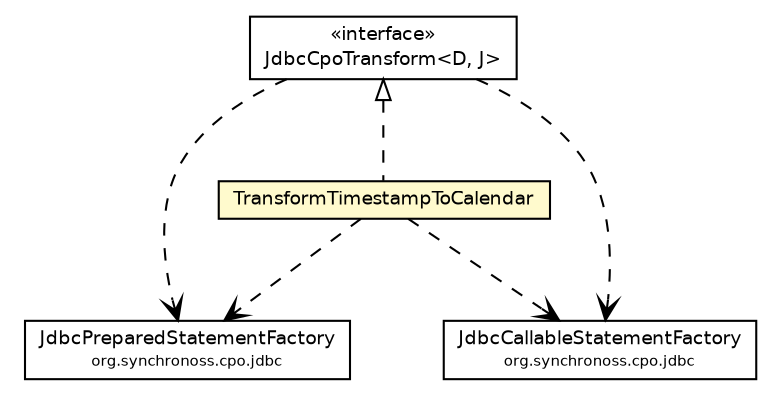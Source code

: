 #!/usr/local/bin/dot
#
# Class diagram 
# Generated by UmlGraph version 4.6 (http://www.spinellis.gr/sw/umlgraph)
#

digraph G {
	edge [fontname="Helvetica",fontsize=10,labelfontname="Helvetica",labelfontsize=10];
	node [fontname="Helvetica",fontsize=10,shape=plaintext];
	// org.synchronoss.cpo.transform.jdbc.JdbcCpoTransform<D, J>
	c34603 [label=<<table border="0" cellborder="1" cellspacing="0" cellpadding="2" port="p" href="./JdbcCpoTransform.html">
		<tr><td><table border="0" cellspacing="0" cellpadding="1">
			<tr><td> &laquo;interface&raquo; </td></tr>
			<tr><td> JdbcCpoTransform&lt;D, J&gt; </td></tr>
		</table></td></tr>
		</table>>, fontname="Helvetica", fontcolor="black", fontsize=9.0];
	// org.synchronoss.cpo.transform.jdbc.TransformTimestampToCalendar
	c34605 [label=<<table border="0" cellborder="1" cellspacing="0" cellpadding="2" port="p" bgcolor="lemonChiffon" href="./TransformTimestampToCalendar.html">
		<tr><td><table border="0" cellspacing="0" cellpadding="1">
			<tr><td> TransformTimestampToCalendar </td></tr>
		</table></td></tr>
		</table>>, fontname="Helvetica", fontcolor="black", fontsize=9.0];
	// org.synchronoss.cpo.jdbc.JdbcPreparedStatementFactory
	c34616 [label=<<table border="0" cellborder="1" cellspacing="0" cellpadding="2" port="p" href="../../jdbc/JdbcPreparedStatementFactory.html">
		<tr><td><table border="0" cellspacing="0" cellpadding="1">
			<tr><td> JdbcPreparedStatementFactory </td></tr>
			<tr><td><font point-size="7.0"> org.synchronoss.cpo.jdbc </font></td></tr>
		</table></td></tr>
		</table>>, fontname="Helvetica", fontcolor="black", fontsize=9.0];
	// org.synchronoss.cpo.jdbc.JdbcCallableStatementFactory
	c34622 [label=<<table border="0" cellborder="1" cellspacing="0" cellpadding="2" port="p" href="../../jdbc/JdbcCallableStatementFactory.html">
		<tr><td><table border="0" cellspacing="0" cellpadding="1">
			<tr><td> JdbcCallableStatementFactory </td></tr>
			<tr><td><font point-size="7.0"> org.synchronoss.cpo.jdbc </font></td></tr>
		</table></td></tr>
		</table>>, fontname="Helvetica", fontcolor="black", fontsize=9.0];
	//org.synchronoss.cpo.transform.jdbc.TransformTimestampToCalendar implements org.synchronoss.cpo.transform.jdbc.JdbcCpoTransform<D, J>
	c34603:p -> c34605:p [dir=back,arrowtail=empty,style=dashed];
	// org.synchronoss.cpo.transform.jdbc.JdbcCpoTransform<D, J> DEPEND org.synchronoss.cpo.jdbc.JdbcPreparedStatementFactory
	c34603:p -> c34616:p [taillabel="", label="", headlabel="", fontname="Helvetica", fontcolor="black", fontsize=10.0, color="black", arrowhead=open, style=dashed];
	// org.synchronoss.cpo.transform.jdbc.JdbcCpoTransform<D, J> DEPEND org.synchronoss.cpo.jdbc.JdbcCallableStatementFactory
	c34603:p -> c34622:p [taillabel="", label="", headlabel="", fontname="Helvetica", fontcolor="black", fontsize=10.0, color="black", arrowhead=open, style=dashed];
	// org.synchronoss.cpo.transform.jdbc.TransformTimestampToCalendar DEPEND org.synchronoss.cpo.jdbc.JdbcPreparedStatementFactory
	c34605:p -> c34616:p [taillabel="", label="", headlabel="", fontname="Helvetica", fontcolor="black", fontsize=10.0, color="black", arrowhead=open, style=dashed];
	// org.synchronoss.cpo.transform.jdbc.TransformTimestampToCalendar DEPEND org.synchronoss.cpo.jdbc.JdbcCallableStatementFactory
	c34605:p -> c34622:p [taillabel="", label="", headlabel="", fontname="Helvetica", fontcolor="black", fontsize=10.0, color="black", arrowhead=open, style=dashed];
}

